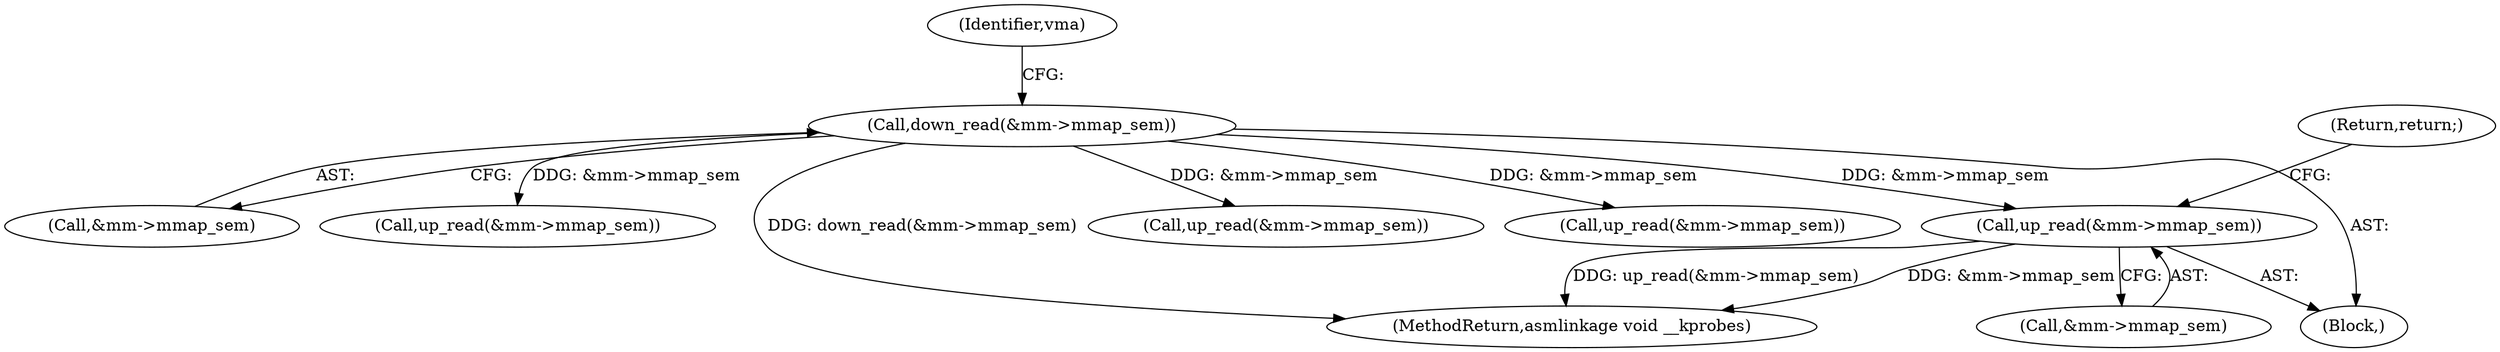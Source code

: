digraph "0_linux_a8b0ca17b80e92faab46ee7179ba9e99ccb61233_29@API" {
"1000299" [label="(Call,up_read(&mm->mmap_sem))"];
"1000181" [label="(Call,down_read(&mm->mmap_sem))"];
"1000187" [label="(Identifier,vma)"];
"1000182" [label="(Call,&mm->mmap_sem)"];
"1000300" [label="(Call,&mm->mmap_sem)"];
"1000115" [label="(Block,)"];
"1000299" [label="(Call,up_read(&mm->mmap_sem))"];
"1000409" [label="(Call,up_read(&mm->mmap_sem))"];
"1000446" [label="(MethodReturn,asmlinkage void __kprobes)"];
"1000304" [label="(Return,return;)"];
"1000396" [label="(Call,up_read(&mm->mmap_sem))"];
"1000306" [label="(Call,up_read(&mm->mmap_sem))"];
"1000181" [label="(Call,down_read(&mm->mmap_sem))"];
"1000299" -> "1000115"  [label="AST: "];
"1000299" -> "1000300"  [label="CFG: "];
"1000300" -> "1000299"  [label="AST: "];
"1000304" -> "1000299"  [label="CFG: "];
"1000299" -> "1000446"  [label="DDG: up_read(&mm->mmap_sem)"];
"1000299" -> "1000446"  [label="DDG: &mm->mmap_sem"];
"1000181" -> "1000299"  [label="DDG: &mm->mmap_sem"];
"1000181" -> "1000115"  [label="AST: "];
"1000181" -> "1000182"  [label="CFG: "];
"1000182" -> "1000181"  [label="AST: "];
"1000187" -> "1000181"  [label="CFG: "];
"1000181" -> "1000446"  [label="DDG: down_read(&mm->mmap_sem)"];
"1000181" -> "1000306"  [label="DDG: &mm->mmap_sem"];
"1000181" -> "1000396"  [label="DDG: &mm->mmap_sem"];
"1000181" -> "1000409"  [label="DDG: &mm->mmap_sem"];
}

